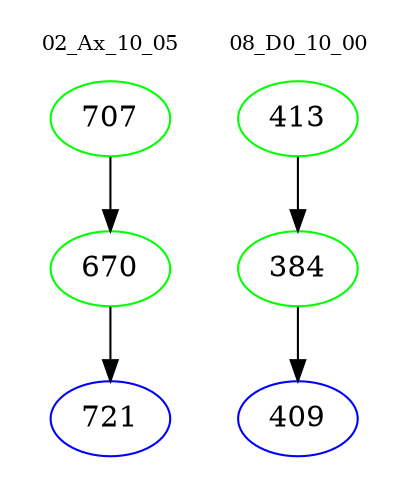 digraph{
subgraph cluster_0 {
color = white
label = "02_Ax_10_05";
fontsize=10;
T0_707 [label="707", color="green"]
T0_707 -> T0_670 [color="black"]
T0_670 [label="670", color="green"]
T0_670 -> T0_721 [color="black"]
T0_721 [label="721", color="blue"]
}
subgraph cluster_1 {
color = white
label = "08_D0_10_00";
fontsize=10;
T1_413 [label="413", color="green"]
T1_413 -> T1_384 [color="black"]
T1_384 [label="384", color="green"]
T1_384 -> T1_409 [color="black"]
T1_409 [label="409", color="blue"]
}
}
